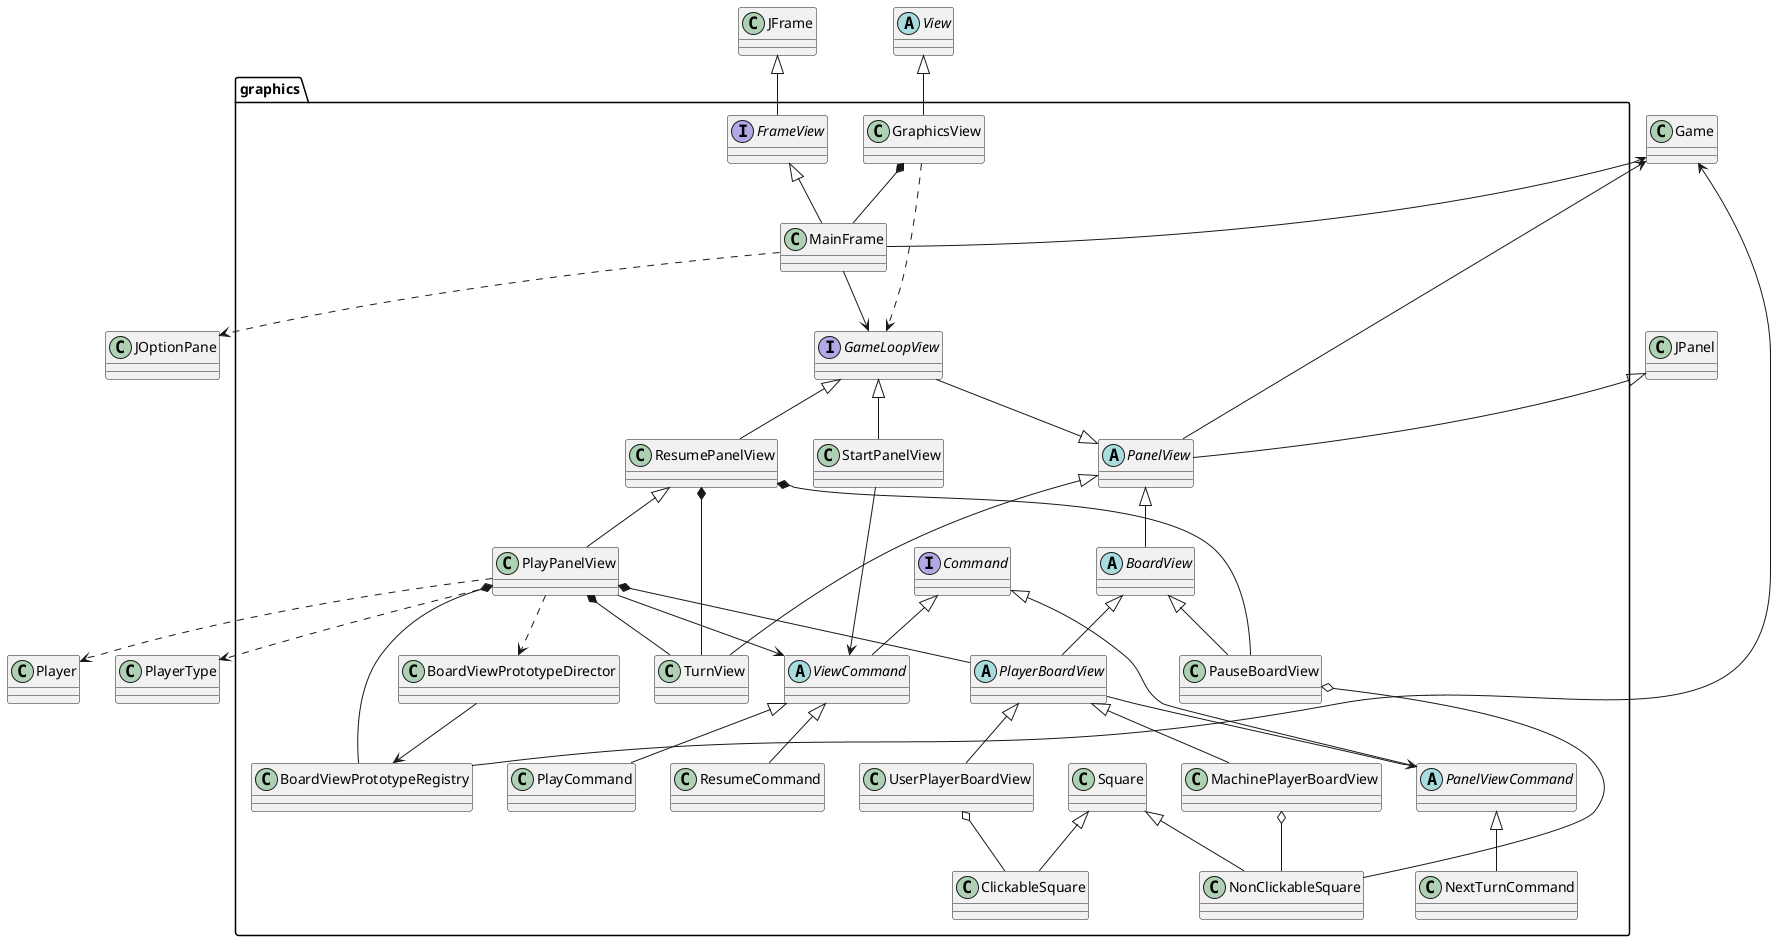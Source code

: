 @startuml connect4.connect4.views.graphics
interface graphics.FrameView
class graphics.MainFrame
interface graphics.GameLoopView
abstract class graphics.BoardView
class graphics.BoardViewPrototypeDirector
class graphics.BoardViewPrototypeRegistry
interface graphics.Command
abstract class graphics.PanelViewCommand
abstract class graphics.ViewCommand
class graphics.GraphicsView
class graphics.MachinePlayerBoardView
class graphics.NextTurnCommand
class graphics.PlayCommand
class graphics.PlayPanelView
class graphics.ResumePanelView
class graphics.ResumeCommand
class graphics.Square
class graphics.ClickableSquare
class graphics.NonClickableSquare
class graphics.StartPanelView
class graphics.TurnView
class graphics.UserPlayerBoardView
class graphics.PauseBoardView
abstract class graphics.PanelView
abstract class graphics.PlayerBoardView

class JFrame
JFrame <|-- FrameView
FrameView <|-- MainFrame
GraphicsView *-- MainFrame
class Game

abstract class View
View <|-- GraphicsView

class JOptionPane
MainFrame ..> JOptionPane

JPanel <|-- PanelView
GameLoopView --|> PanelView
GameLoopView <|-- StartPanelView
ResumePanelView <|-- PlayPanelView
GameLoopView <|-- ResumePanelView
PanelView <|-- BoardView
PanelView <|-- TurnView

Game <-- MainFrame
Game <-- PanelView
Game <-- BoardViewPrototypeRegistry

GraphicsView ..> GameLoopView
MainFrame --> GameLoopView

PlayPanelView *-- PlayerBoardView
PlayPanelView *-- TurnView
PlayPanelView *-- BoardViewPrototypeRegistry
PlayPanelView ..> BoardViewPrototypeDirector
BoardViewPrototypeDirector --> BoardViewPrototypeRegistry
class Player
class PlayerType
PlayPanelView ..> Player
PlayPanelView ..> PlayerType
ResumePanelView *-- PauseBoardView
ResumePanelView *-- TurnView

StartPanelView --> ViewCommand
PlayPanelView --> ViewCommand

Command <|-- PanelViewCommand
PanelViewCommand <|-- NextTurnCommand
Command <|-- ViewCommand
ViewCommand <|-- PlayCommand
ViewCommand <|-- ResumeCommand

BoardView <|-- PlayerBoardView
PlayerBoardView <|-- MachinePlayerBoardView
PlayerBoardView <|-- UserPlayerBoardView
BoardView <|-- PauseBoardView
MachinePlayerBoardView o-- NonClickableSquare
UserPlayerBoardView o-- ClickableSquare
PauseBoardView o-- NonClickableSquare
Square <|-- ClickableSquare
Square <|-- NonClickableSquare

PlayerBoardView --> PanelViewCommand

@enduml